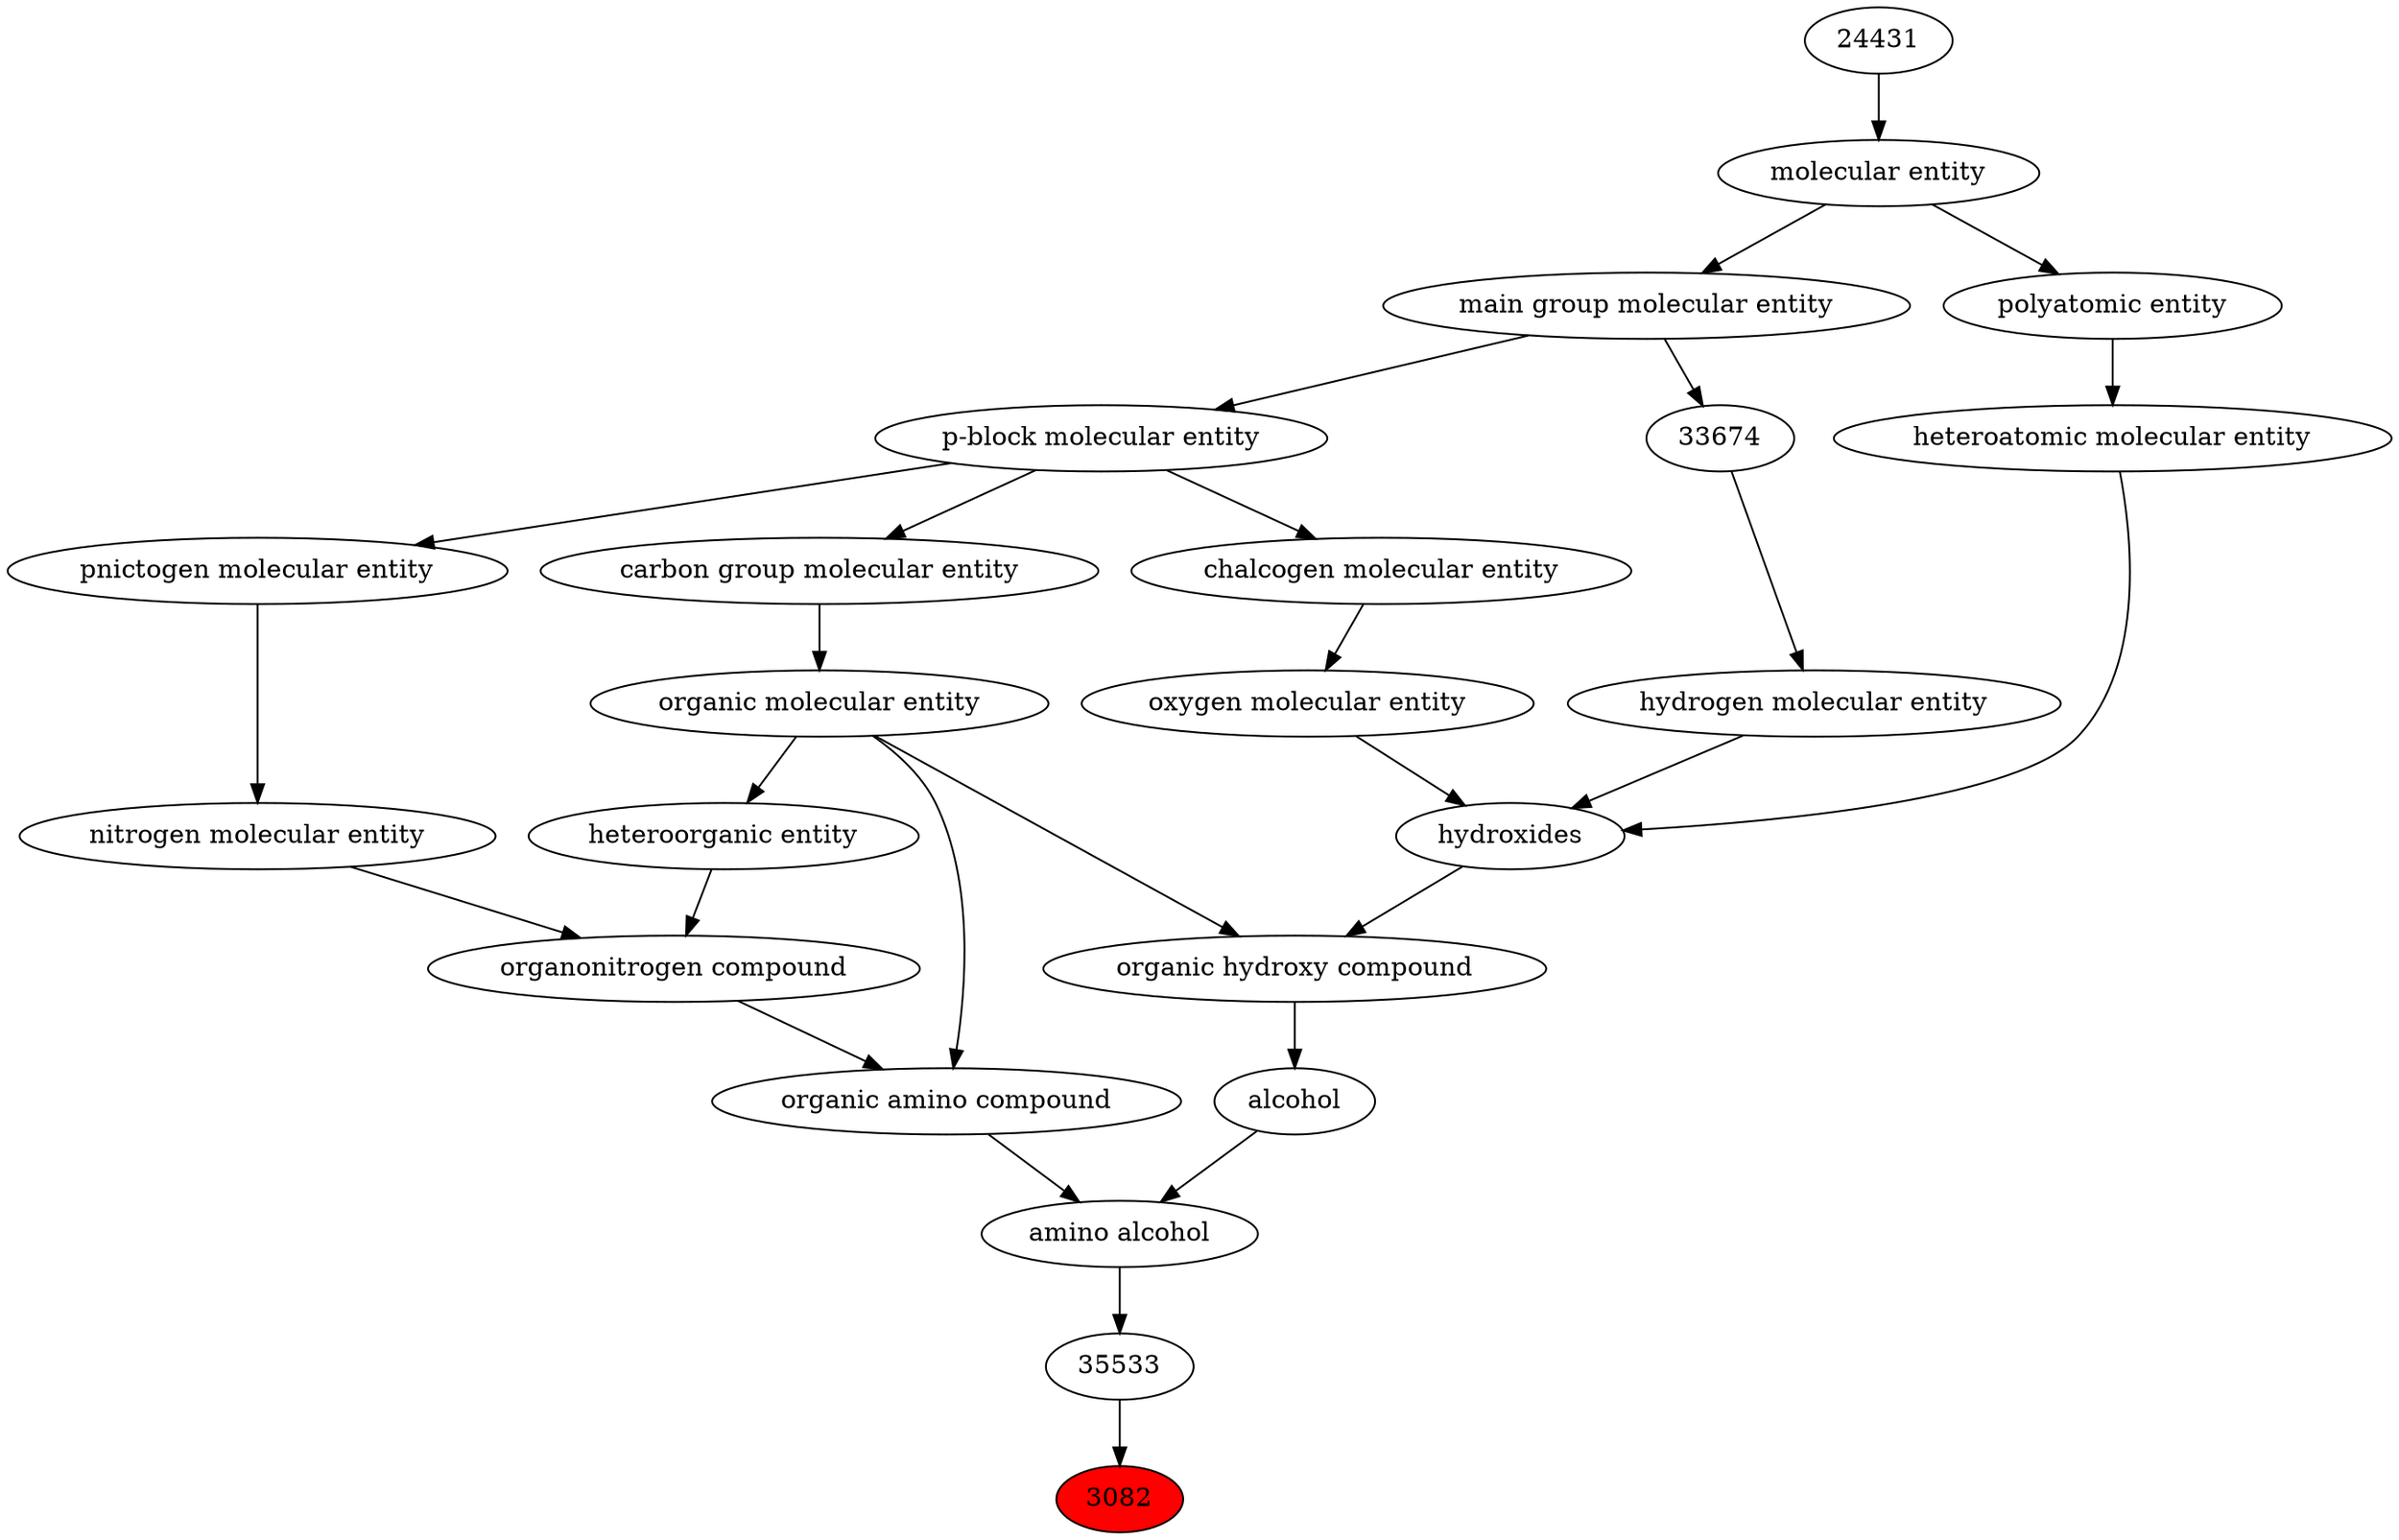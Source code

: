 digraph tree{ 
3082 [label="3082" fillcolor=red style=filled]
35533 -> 3082
35533 [label="35533"]
22478 -> 35533
22478 [label="amino alcohol"]
50047 -> 22478
30879 -> 22478
50047 [label="organic amino compound"]
50860 -> 50047
35352 -> 50047
30879 [label="alcohol"]
33822 -> 30879
50860 [label="organic molecular entity"]
33582 -> 50860
35352 [label="organonitrogen compound"]
51143 -> 35352
33285 -> 35352
33822 [label="organic hydroxy compound"]
24651 -> 33822
50860 -> 33822
33582 [label="carbon group molecular entity"]
33675 -> 33582
51143 [label="nitrogen molecular entity"]
33302 -> 51143
33285 [label="heteroorganic entity"]
50860 -> 33285
24651 [label="hydroxides"]
25806 -> 24651
33608 -> 24651
37577 -> 24651
33675 [label="p-block molecular entity"]
33579 -> 33675
33302 [label="pnictogen molecular entity"]
33675 -> 33302
25806 [label="oxygen molecular entity"]
33304 -> 25806
33608 [label="hydrogen molecular entity"]
33674 -> 33608
37577 [label="heteroatomic molecular entity"]
36357 -> 37577
33579 [label="main group molecular entity"]
23367 -> 33579
33304 [label="chalcogen molecular entity"]
33675 -> 33304
33674 [label="33674"]
33579 -> 33674
36357 [label="polyatomic entity"]
23367 -> 36357
23367 [label="molecular entity"]
24431 -> 23367
24431 [label="24431"]
}